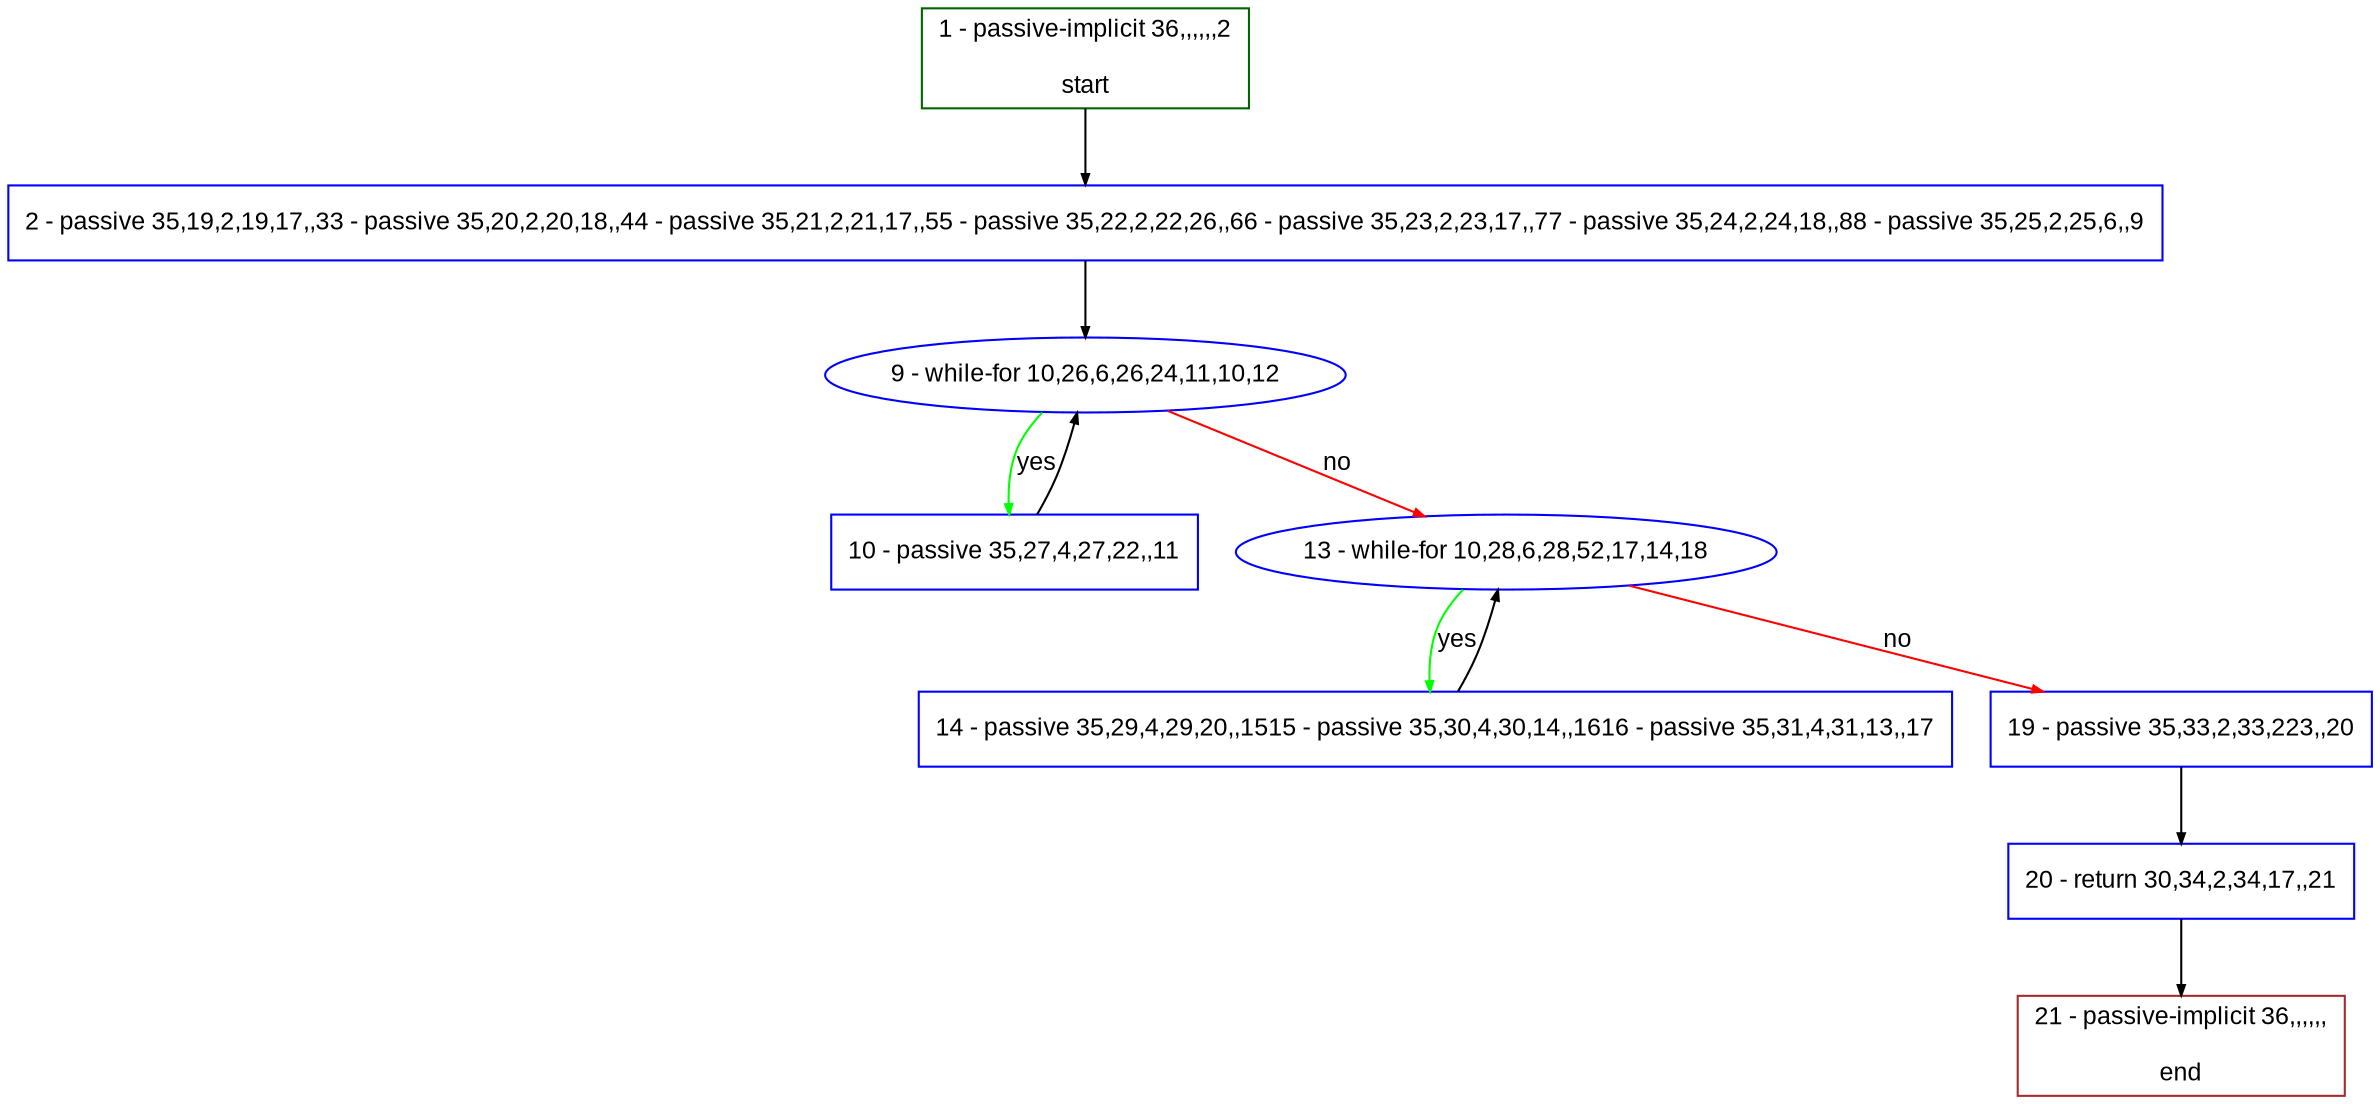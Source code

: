 digraph "" {
  graph [pack="true", label="", fontsize="12", packmode="clust", fontname="Arial", fillcolor="#FFFFCC", bgcolor="white", style="rounded,filled", compound="true"];
  node [node_initialized="no", label="", color="grey", fontsize="12", fillcolor="white", fontname="Arial", style="filled", shape="rectangle", compound="true", fixedsize="false"];
  edge [fontcolor="black", arrowhead="normal", arrowtail="none", arrowsize="0.5", ltail="", label="", color="black", fontsize="12", lhead="", fontname="Arial", dir="forward", compound="true"];
  __N1 [label="2 - passive 35,19,2,19,17,,33 - passive 35,20,2,20,18,,44 - passive 35,21,2,21,17,,55 - passive 35,22,2,22,26,,66 - passive 35,23,2,23,17,,77 - passive 35,24,2,24,18,,88 - passive 35,25,2,25,6,,9", color="#0000ff", fillcolor="#ffffff", style="filled", shape="box"];
  __N2 [label="1 - passive-implicit 36,,,,,,2\n\nstart", color="#006400", fillcolor="#ffffff", style="filled", shape="box"];
  __N3 [label="9 - while-for 10,26,6,26,24,11,10,12", color="#0000ff", fillcolor="#ffffff", style="filled", shape="oval"];
  __N4 [label="10 - passive 35,27,4,27,22,,11", color="#0000ff", fillcolor="#ffffff", style="filled", shape="box"];
  __N5 [label="13 - while-for 10,28,6,28,52,17,14,18", color="#0000ff", fillcolor="#ffffff", style="filled", shape="oval"];
  __N6 [label="14 - passive 35,29,4,29,20,,1515 - passive 35,30,4,30,14,,1616 - passive 35,31,4,31,13,,17", color="#0000ff", fillcolor="#ffffff", style="filled", shape="box"];
  __N7 [label="19 - passive 35,33,2,33,223,,20", color="#0000ff", fillcolor="#ffffff", style="filled", shape="box"];
  __N8 [label="20 - return 30,34,2,34,17,,21", color="#0000ff", fillcolor="#ffffff", style="filled", shape="box"];
  __N9 [label="21 - passive-implicit 36,,,,,,\n\nend", color="#a52a2a", fillcolor="#ffffff", style="filled", shape="box"];
  __N2 -> __N1 [arrowhead="normal", arrowtail="none", color="#000000", label="", dir="forward"];
  __N1 -> __N3 [arrowhead="normal", arrowtail="none", color="#000000", label="", dir="forward"];
  __N3 -> __N4 [arrowhead="normal", arrowtail="none", color="#00ff00", label="yes", dir="forward"];
  __N4 -> __N3 [arrowhead="normal", arrowtail="none", color="#000000", label="", dir="forward"];
  __N3 -> __N5 [arrowhead="normal", arrowtail="none", color="#ff0000", label="no", dir="forward"];
  __N5 -> __N6 [arrowhead="normal", arrowtail="none", color="#00ff00", label="yes", dir="forward"];
  __N6 -> __N5 [arrowhead="normal", arrowtail="none", color="#000000", label="", dir="forward"];
  __N5 -> __N7 [arrowhead="normal", arrowtail="none", color="#ff0000", label="no", dir="forward"];
  __N7 -> __N8 [arrowhead="normal", arrowtail="none", color="#000000", label="", dir="forward"];
  __N8 -> __N9 [arrowhead="normal", arrowtail="none", color="#000000", label="", dir="forward"];
}
